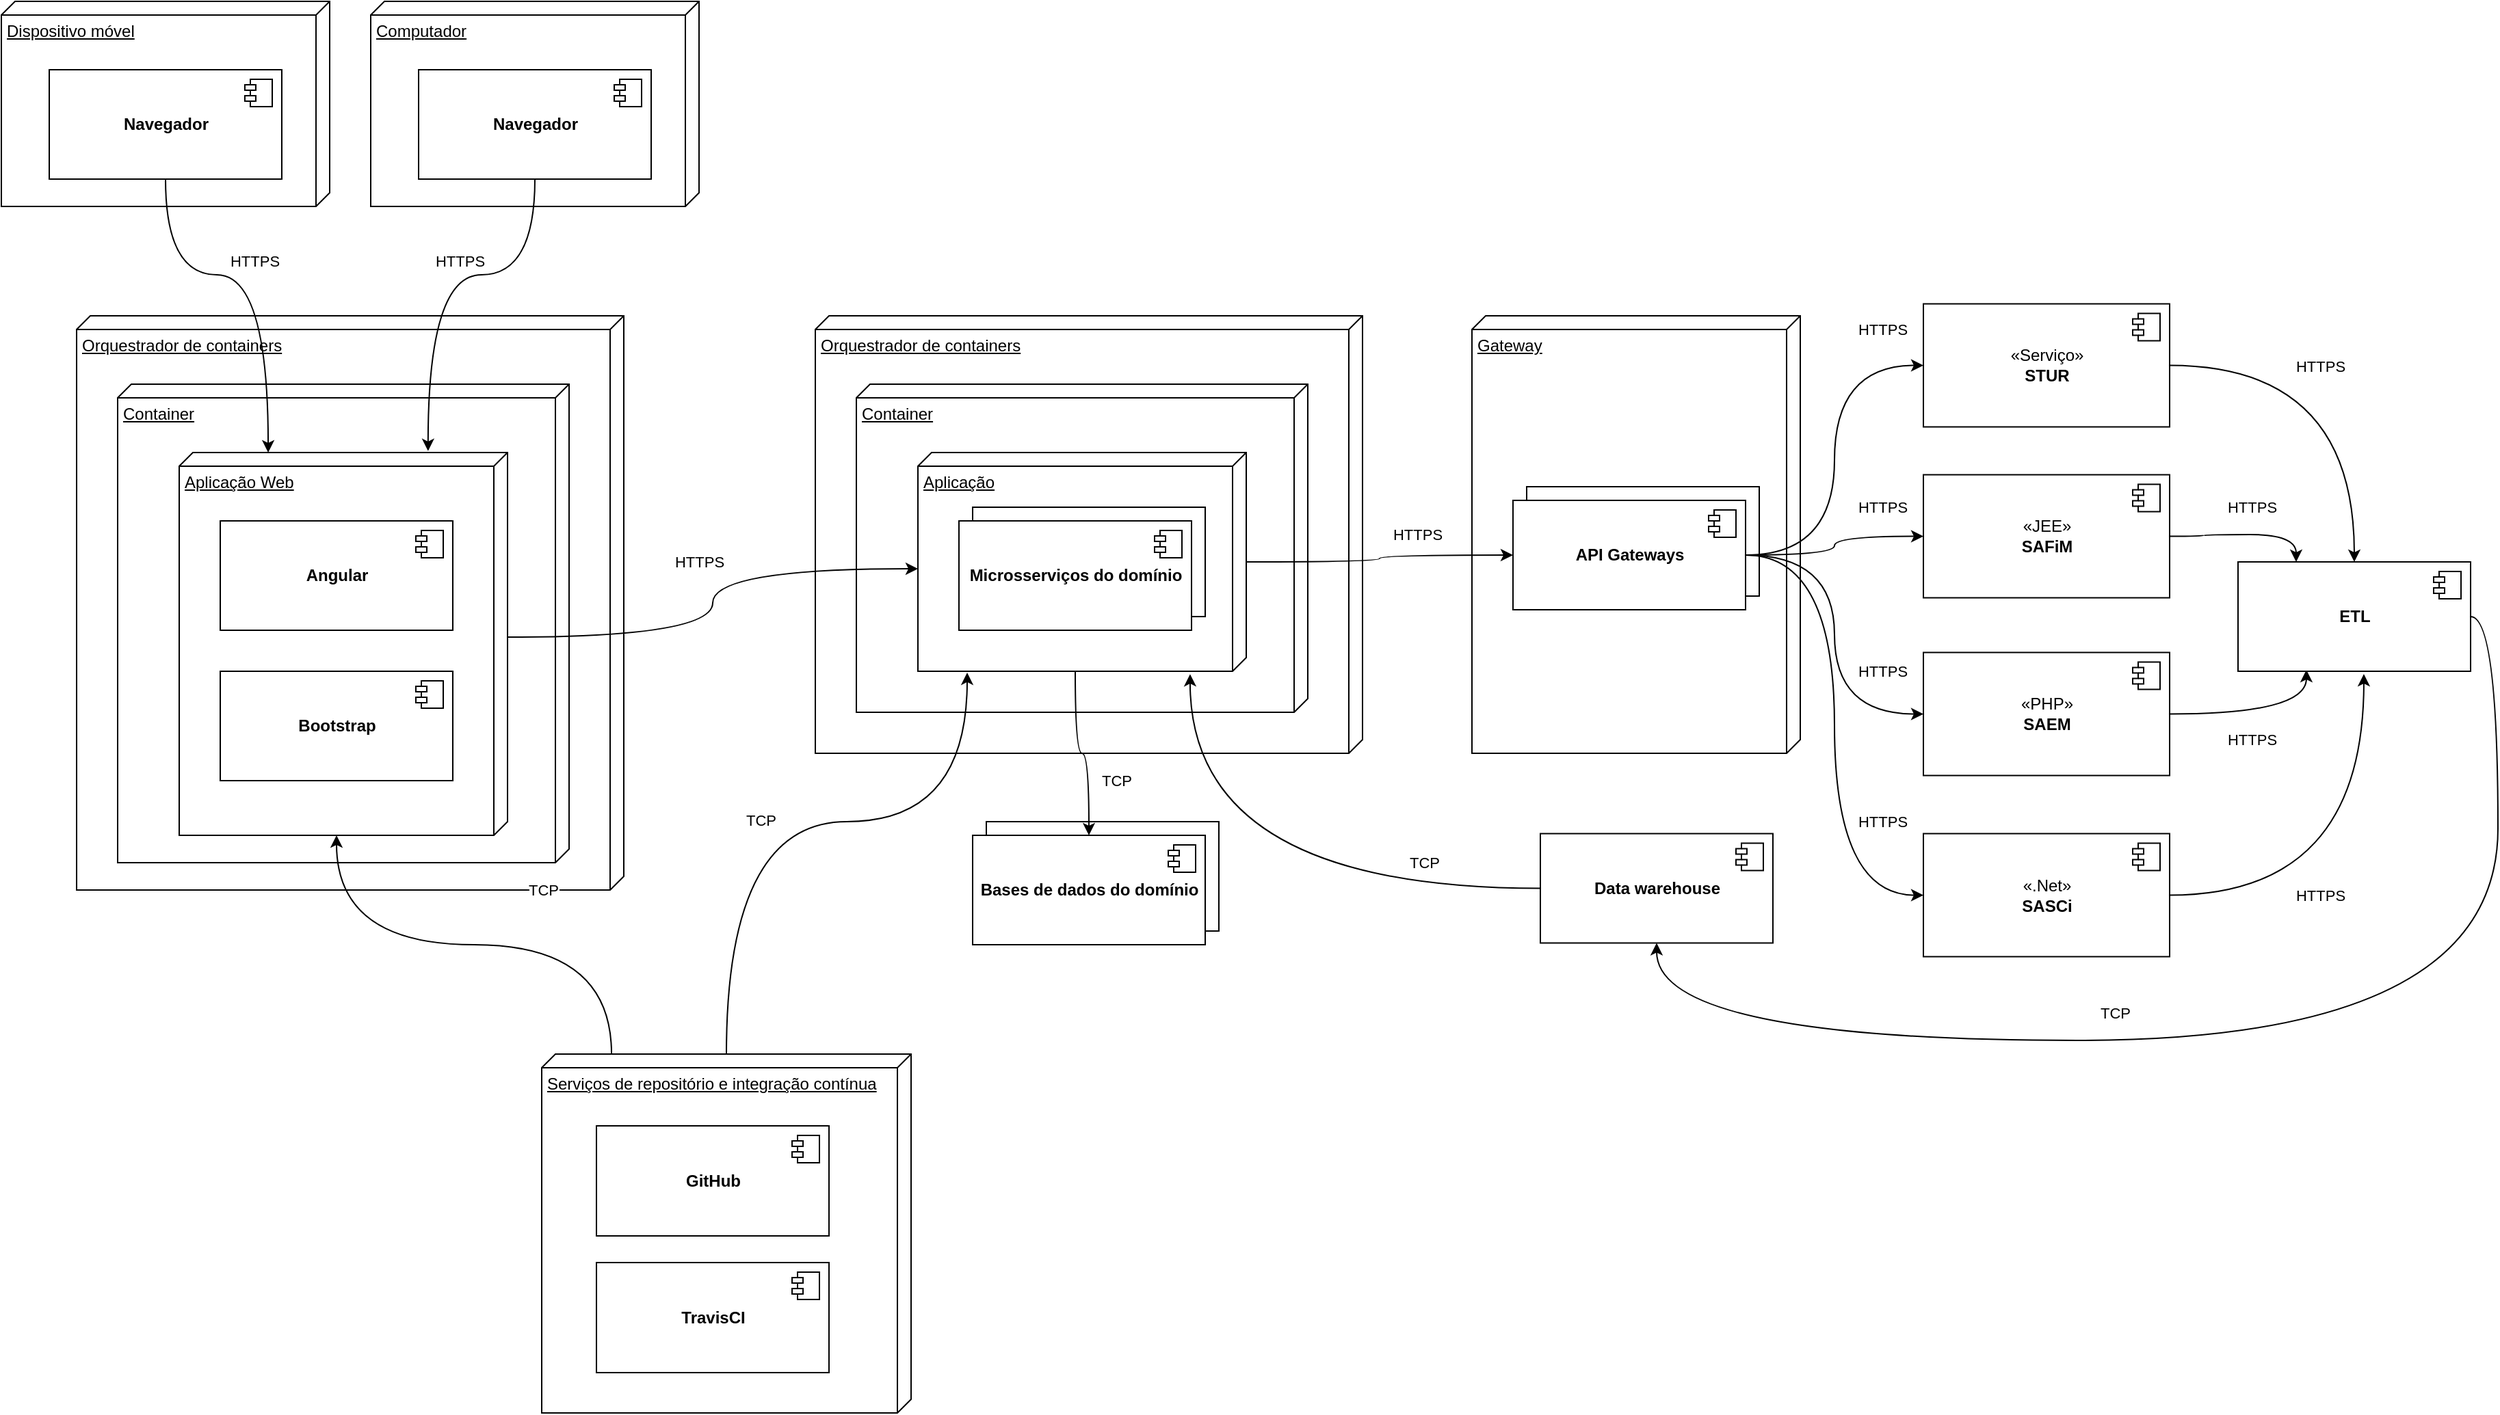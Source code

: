 <mxfile version="13.7.3" type="github">
  <diagram id="mJ1ErPQNQp4oXvshqy3S" name="Page-1">
    <mxGraphModel dx="1422" dy="-1399" grid="1" gridSize="10" guides="1" tooltips="1" connect="1" arrows="1" fold="1" page="1" pageScale="1" pageWidth="850" pageHeight="1100" math="0" shadow="0">
      <root>
        <mxCell id="0" />
        <mxCell id="1" parent="0" />
        <mxCell id="CDEqd4qP3L8wnWl6k5IC-154" value="Serviços de repositório e integração contínua" style="verticalAlign=top;align=left;spacingTop=8;spacingLeft=2;spacingRight=12;shape=cube;size=10;direction=south;fontStyle=4;html=1;" vertex="1" parent="1">
          <mxGeometry x="405" y="2980" width="270" height="262.5" as="geometry" />
        </mxCell>
        <mxCell id="CDEqd4qP3L8wnWl6k5IC-107" value="Orquestrador de containers" style="verticalAlign=top;align=left;spacingTop=8;spacingLeft=2;spacingRight=12;shape=cube;size=10;direction=south;fontStyle=4;html=1;" vertex="1" parent="1">
          <mxGeometry x="65" y="2440" width="400" height="420" as="geometry" />
        </mxCell>
        <mxCell id="CDEqd4qP3L8wnWl6k5IC-121" value="Container" style="verticalAlign=top;align=left;spacingTop=8;spacingLeft=2;spacingRight=12;shape=cube;size=10;direction=south;fontStyle=4;html=1;" vertex="1" parent="1">
          <mxGeometry x="95" y="2490" width="330" height="350" as="geometry" />
        </mxCell>
        <mxCell id="CDEqd4qP3L8wnWl6k5IC-103" value="Dispositivo móvel" style="verticalAlign=top;align=left;spacingTop=8;spacingLeft=2;spacingRight=12;shape=cube;size=10;direction=south;fontStyle=4;html=1;" vertex="1" parent="1">
          <mxGeometry x="10" y="2210" width="240" height="150" as="geometry" />
        </mxCell>
        <mxCell id="CDEqd4qP3L8wnWl6k5IC-157" style="edgeStyle=orthogonalEdgeStyle;rounded=0;orthogonalLoop=1;jettySize=auto;html=1;entryX=0;entryY=0.729;entryDx=0;entryDy=0;entryPerimeter=0;curved=1;" edge="1" parent="1" source="CDEqd4qP3L8wnWl6k5IC-101" target="CDEqd4qP3L8wnWl6k5IC-115">
          <mxGeometry relative="1" as="geometry">
            <Array as="points">
              <mxPoint x="130" y="2410" />
              <mxPoint x="205" y="2410" />
            </Array>
          </mxGeometry>
        </mxCell>
        <mxCell id="CDEqd4qP3L8wnWl6k5IC-159" value="HTTPS" style="edgeLabel;html=1;align=center;verticalAlign=middle;resizable=0;points=[];" vertex="1" connectable="0" parent="CDEqd4qP3L8wnWl6k5IC-157">
          <mxGeometry x="-0.105" y="-8" relative="1" as="geometry">
            <mxPoint x="12" y="-18" as="offset" />
          </mxGeometry>
        </mxCell>
        <mxCell id="CDEqd4qP3L8wnWl6k5IC-101" value="&lt;b&gt;Navegador&lt;/b&gt;" style="html=1;dropTarget=0;" vertex="1" parent="1">
          <mxGeometry x="45" y="2260" width="170" height="80" as="geometry" />
        </mxCell>
        <mxCell id="CDEqd4qP3L8wnWl6k5IC-102" value="" style="shape=component;jettyWidth=8;jettyHeight=4;" vertex="1" parent="CDEqd4qP3L8wnWl6k5IC-101">
          <mxGeometry x="1" width="20" height="20" relative="1" as="geometry">
            <mxPoint x="-27" y="7" as="offset" />
          </mxGeometry>
        </mxCell>
        <mxCell id="CDEqd4qP3L8wnWl6k5IC-104" value="Computador" style="verticalAlign=top;align=left;spacingTop=8;spacingLeft=2;spacingRight=12;shape=cube;size=10;direction=south;fontStyle=4;html=1;" vertex="1" parent="1">
          <mxGeometry x="280" y="2210" width="240" height="150" as="geometry" />
        </mxCell>
        <mxCell id="CDEqd4qP3L8wnWl6k5IC-158" style="edgeStyle=orthogonalEdgeStyle;curved=1;rounded=0;orthogonalLoop=1;jettySize=auto;html=1;entryX=-0.004;entryY=0.242;entryDx=0;entryDy=0;entryPerimeter=0;" edge="1" parent="1" source="CDEqd4qP3L8wnWl6k5IC-105" target="CDEqd4qP3L8wnWl6k5IC-115">
          <mxGeometry relative="1" as="geometry">
            <Array as="points">
              <mxPoint x="400" y="2410" />
              <mxPoint x="322" y="2410" />
            </Array>
          </mxGeometry>
        </mxCell>
        <mxCell id="CDEqd4qP3L8wnWl6k5IC-105" value="&lt;b&gt;Navegador&lt;/b&gt;" style="html=1;dropTarget=0;" vertex="1" parent="1">
          <mxGeometry x="315" y="2260" width="170" height="80" as="geometry" />
        </mxCell>
        <mxCell id="CDEqd4qP3L8wnWl6k5IC-106" value="" style="shape=component;jettyWidth=8;jettyHeight=4;" vertex="1" parent="CDEqd4qP3L8wnWl6k5IC-105">
          <mxGeometry x="1" width="20" height="20" relative="1" as="geometry">
            <mxPoint x="-27" y="7" as="offset" />
          </mxGeometry>
        </mxCell>
        <mxCell id="CDEqd4qP3L8wnWl6k5IC-115" value="Aplicação Web" style="verticalAlign=top;align=left;spacingTop=8;spacingLeft=2;spacingRight=12;shape=cube;size=10;direction=south;fontStyle=4;html=1;" vertex="1" parent="1">
          <mxGeometry x="140" y="2540" width="240" height="280" as="geometry" />
        </mxCell>
        <mxCell id="CDEqd4qP3L8wnWl6k5IC-116" value="&lt;b&gt;Angular&lt;/b&gt;" style="html=1;dropTarget=0;" vertex="1" parent="1">
          <mxGeometry x="170" y="2590" width="170" height="80" as="geometry" />
        </mxCell>
        <mxCell id="CDEqd4qP3L8wnWl6k5IC-117" value="" style="shape=component;jettyWidth=8;jettyHeight=4;" vertex="1" parent="CDEqd4qP3L8wnWl6k5IC-116">
          <mxGeometry x="1" width="20" height="20" relative="1" as="geometry">
            <mxPoint x="-27" y="7" as="offset" />
          </mxGeometry>
        </mxCell>
        <mxCell id="CDEqd4qP3L8wnWl6k5IC-119" value="&lt;b&gt;Bootstrap&lt;/b&gt;" style="html=1;dropTarget=0;" vertex="1" parent="1">
          <mxGeometry x="170" y="2700" width="170" height="80" as="geometry" />
        </mxCell>
        <mxCell id="CDEqd4qP3L8wnWl6k5IC-120" value="" style="shape=component;jettyWidth=8;jettyHeight=4;" vertex="1" parent="CDEqd4qP3L8wnWl6k5IC-119">
          <mxGeometry x="1" width="20" height="20" relative="1" as="geometry">
            <mxPoint x="-27" y="7" as="offset" />
          </mxGeometry>
        </mxCell>
        <mxCell id="CDEqd4qP3L8wnWl6k5IC-123" value="Orquestrador de containers" style="verticalAlign=top;align=left;spacingTop=8;spacingLeft=2;spacingRight=12;shape=cube;size=10;direction=south;fontStyle=4;html=1;" vertex="1" parent="1">
          <mxGeometry x="605" y="2440" width="400" height="320" as="geometry" />
        </mxCell>
        <mxCell id="CDEqd4qP3L8wnWl6k5IC-124" value="Container" style="verticalAlign=top;align=left;spacingTop=8;spacingLeft=2;spacingRight=12;shape=cube;size=10;direction=south;fontStyle=4;html=1;" vertex="1" parent="1">
          <mxGeometry x="635" y="2490" width="330" height="240" as="geometry" />
        </mxCell>
        <mxCell id="CDEqd4qP3L8wnWl6k5IC-125" value="Aplicação" style="verticalAlign=top;align=left;spacingTop=8;spacingLeft=2;spacingRight=12;shape=cube;size=10;direction=south;fontStyle=4;html=1;" vertex="1" parent="1">
          <mxGeometry x="680" y="2540" width="240" height="160" as="geometry" />
        </mxCell>
        <mxCell id="CDEqd4qP3L8wnWl6k5IC-130" value="Gateway" style="verticalAlign=top;align=left;spacingTop=8;spacingLeft=2;spacingRight=12;shape=cube;size=10;direction=south;fontStyle=4;html=1;" vertex="1" parent="1">
          <mxGeometry x="1085" y="2440" width="240" height="320" as="geometry" />
        </mxCell>
        <mxCell id="CDEqd4qP3L8wnWl6k5IC-133" value="" style="html=1;dropTarget=0;" vertex="1" parent="1">
          <mxGeometry x="720" y="2580" width="170" height="80" as="geometry" />
        </mxCell>
        <mxCell id="CDEqd4qP3L8wnWl6k5IC-126" value="&lt;b&gt;Microsserviços do domínio&lt;/b&gt;" style="html=1;dropTarget=0;" vertex="1" parent="1">
          <mxGeometry x="710" y="2590" width="170" height="80" as="geometry" />
        </mxCell>
        <mxCell id="CDEqd4qP3L8wnWl6k5IC-127" value="" style="shape=component;jettyWidth=8;jettyHeight=4;" vertex="1" parent="CDEqd4qP3L8wnWl6k5IC-126">
          <mxGeometry x="1" width="20" height="20" relative="1" as="geometry">
            <mxPoint x="-27" y="7" as="offset" />
          </mxGeometry>
        </mxCell>
        <mxCell id="CDEqd4qP3L8wnWl6k5IC-135" value="" style="html=1;dropTarget=0;" vertex="1" parent="1">
          <mxGeometry x="730" y="2810" width="170" height="80" as="geometry" />
        </mxCell>
        <mxCell id="CDEqd4qP3L8wnWl6k5IC-128" value="&lt;b&gt;Bases de dados do domínio&lt;/b&gt;" style="html=1;dropTarget=0;" vertex="1" parent="1">
          <mxGeometry x="720" y="2820" width="170" height="80" as="geometry" />
        </mxCell>
        <mxCell id="CDEqd4qP3L8wnWl6k5IC-129" value="" style="shape=component;jettyWidth=8;jettyHeight=4;" vertex="1" parent="CDEqd4qP3L8wnWl6k5IC-128">
          <mxGeometry x="1" width="20" height="20" relative="1" as="geometry">
            <mxPoint x="-27" y="7" as="offset" />
          </mxGeometry>
        </mxCell>
        <mxCell id="CDEqd4qP3L8wnWl6k5IC-137" value="" style="html=1;dropTarget=0;" vertex="1" parent="1">
          <mxGeometry x="1125" y="2565" width="170" height="80" as="geometry" />
        </mxCell>
        <mxCell id="CDEqd4qP3L8wnWl6k5IC-165" style="edgeStyle=orthogonalEdgeStyle;curved=1;rounded=0;orthogonalLoop=1;jettySize=auto;html=1;entryX=0;entryY=0.5;entryDx=0;entryDy=0;" edge="1" parent="1" source="CDEqd4qP3L8wnWl6k5IC-131" target="CDEqd4qP3L8wnWl6k5IC-145">
          <mxGeometry relative="1" as="geometry" />
        </mxCell>
        <mxCell id="CDEqd4qP3L8wnWl6k5IC-166" style="edgeStyle=orthogonalEdgeStyle;curved=1;rounded=0;orthogonalLoop=1;jettySize=auto;html=1;" edge="1" parent="1" source="CDEqd4qP3L8wnWl6k5IC-131" target="CDEqd4qP3L8wnWl6k5IC-139">
          <mxGeometry relative="1" as="geometry" />
        </mxCell>
        <mxCell id="CDEqd4qP3L8wnWl6k5IC-167" style="edgeStyle=orthogonalEdgeStyle;curved=1;rounded=0;orthogonalLoop=1;jettySize=auto;html=1;entryX=0;entryY=0.5;entryDx=0;entryDy=0;" edge="1" parent="1" source="CDEqd4qP3L8wnWl6k5IC-131" target="CDEqd4qP3L8wnWl6k5IC-141">
          <mxGeometry relative="1" as="geometry" />
        </mxCell>
        <mxCell id="CDEqd4qP3L8wnWl6k5IC-168" style="edgeStyle=orthogonalEdgeStyle;curved=1;rounded=0;orthogonalLoop=1;jettySize=auto;html=1;entryX=0;entryY=0.5;entryDx=0;entryDy=0;" edge="1" parent="1" source="CDEqd4qP3L8wnWl6k5IC-131" target="CDEqd4qP3L8wnWl6k5IC-143">
          <mxGeometry relative="1" as="geometry" />
        </mxCell>
        <mxCell id="CDEqd4qP3L8wnWl6k5IC-169" value="HTTPS" style="edgeLabel;html=1;align=center;verticalAlign=middle;resizable=0;points=[];" vertex="1" connectable="0" parent="CDEqd4qP3L8wnWl6k5IC-168">
          <mxGeometry x="0.383" y="11" relative="1" as="geometry">
            <mxPoint x="24" y="-2" as="offset" />
          </mxGeometry>
        </mxCell>
        <mxCell id="CDEqd4qP3L8wnWl6k5IC-131" value="&lt;b&gt;API Gateways&lt;/b&gt;" style="html=1;dropTarget=0;" vertex="1" parent="1">
          <mxGeometry x="1115" y="2575" width="170" height="80" as="geometry" />
        </mxCell>
        <mxCell id="CDEqd4qP3L8wnWl6k5IC-132" value="" style="shape=component;jettyWidth=8;jettyHeight=4;" vertex="1" parent="CDEqd4qP3L8wnWl6k5IC-131">
          <mxGeometry x="1" width="20" height="20" relative="1" as="geometry">
            <mxPoint x="-27" y="7" as="offset" />
          </mxGeometry>
        </mxCell>
        <mxCell id="CDEqd4qP3L8wnWl6k5IC-182" style="edgeStyle=orthogonalEdgeStyle;curved=1;rounded=0;orthogonalLoop=1;jettySize=auto;html=1;entryX=0.25;entryY=0;entryDx=0;entryDy=0;" edge="1" parent="1" source="CDEqd4qP3L8wnWl6k5IC-139" target="CDEqd4qP3L8wnWl6k5IC-177">
          <mxGeometry relative="1" as="geometry" />
        </mxCell>
        <mxCell id="CDEqd4qP3L8wnWl6k5IC-139" value="«JEE»&lt;br&gt;&lt;b&gt;SAFiM&lt;/b&gt;" style="html=1;dropTarget=0;" vertex="1" parent="1">
          <mxGeometry x="1415" y="2556.25" width="180" height="90" as="geometry" />
        </mxCell>
        <mxCell id="CDEqd4qP3L8wnWl6k5IC-140" value="" style="shape=component;jettyWidth=8;jettyHeight=4;" vertex="1" parent="CDEqd4qP3L8wnWl6k5IC-139">
          <mxGeometry x="1" width="20" height="20" relative="1" as="geometry">
            <mxPoint x="-27" y="7" as="offset" />
          </mxGeometry>
        </mxCell>
        <mxCell id="CDEqd4qP3L8wnWl6k5IC-181" style="edgeStyle=orthogonalEdgeStyle;curved=1;rounded=0;orthogonalLoop=1;jettySize=auto;html=1;entryX=0.294;entryY=0.988;entryDx=0;entryDy=0;entryPerimeter=0;" edge="1" parent="1" source="CDEqd4qP3L8wnWl6k5IC-141" target="CDEqd4qP3L8wnWl6k5IC-177">
          <mxGeometry relative="1" as="geometry" />
        </mxCell>
        <mxCell id="CDEqd4qP3L8wnWl6k5IC-141" value="«PHP»&lt;br&gt;&lt;b&gt;SAEM&lt;/b&gt;" style="html=1;dropTarget=0;" vertex="1" parent="1">
          <mxGeometry x="1415" y="2686.25" width="180" height="90" as="geometry" />
        </mxCell>
        <mxCell id="CDEqd4qP3L8wnWl6k5IC-142" value="" style="shape=component;jettyWidth=8;jettyHeight=4;" vertex="1" parent="CDEqd4qP3L8wnWl6k5IC-141">
          <mxGeometry x="1" width="20" height="20" relative="1" as="geometry">
            <mxPoint x="-27" y="7" as="offset" />
          </mxGeometry>
        </mxCell>
        <mxCell id="CDEqd4qP3L8wnWl6k5IC-180" style="edgeStyle=orthogonalEdgeStyle;curved=1;rounded=0;orthogonalLoop=1;jettySize=auto;html=1;entryX=0.541;entryY=1.025;entryDx=0;entryDy=0;entryPerimeter=0;" edge="1" parent="1" source="CDEqd4qP3L8wnWl6k5IC-143" target="CDEqd4qP3L8wnWl6k5IC-177">
          <mxGeometry relative="1" as="geometry" />
        </mxCell>
        <mxCell id="CDEqd4qP3L8wnWl6k5IC-143" value="«.Net»&lt;br&gt;&lt;b&gt;SASCi&lt;/b&gt;" style="html=1;dropTarget=0;" vertex="1" parent="1">
          <mxGeometry x="1415" y="2818.75" width="180" height="90" as="geometry" />
        </mxCell>
        <mxCell id="CDEqd4qP3L8wnWl6k5IC-144" value="" style="shape=component;jettyWidth=8;jettyHeight=4;" vertex="1" parent="CDEqd4qP3L8wnWl6k5IC-143">
          <mxGeometry x="1" width="20" height="20" relative="1" as="geometry">
            <mxPoint x="-27" y="7" as="offset" />
          </mxGeometry>
        </mxCell>
        <mxCell id="CDEqd4qP3L8wnWl6k5IC-179" style="edgeStyle=orthogonalEdgeStyle;curved=1;rounded=0;orthogonalLoop=1;jettySize=auto;html=1;" edge="1" parent="1" source="CDEqd4qP3L8wnWl6k5IC-145" target="CDEqd4qP3L8wnWl6k5IC-177">
          <mxGeometry relative="1" as="geometry" />
        </mxCell>
        <mxCell id="CDEqd4qP3L8wnWl6k5IC-183" value="HTTPS" style="edgeLabel;html=1;align=center;verticalAlign=middle;resizable=0;points=[];" vertex="1" connectable="0" parent="CDEqd4qP3L8wnWl6k5IC-179">
          <mxGeometry x="-0.397" y="-26" relative="1" as="geometry">
            <mxPoint x="26" y="-26.05" as="offset" />
          </mxGeometry>
        </mxCell>
        <mxCell id="CDEqd4qP3L8wnWl6k5IC-145" value="«Serviço»&lt;br&gt;&lt;b&gt;STUR&lt;/b&gt;" style="html=1;dropTarget=0;" vertex="1" parent="1">
          <mxGeometry x="1415" y="2431.25" width="180" height="90" as="geometry" />
        </mxCell>
        <mxCell id="CDEqd4qP3L8wnWl6k5IC-146" value="" style="shape=component;jettyWidth=8;jettyHeight=4;" vertex="1" parent="CDEqd4qP3L8wnWl6k5IC-145">
          <mxGeometry x="1" width="20" height="20" relative="1" as="geometry">
            <mxPoint x="-27" y="7" as="offset" />
          </mxGeometry>
        </mxCell>
        <mxCell id="CDEqd4qP3L8wnWl6k5IC-199" style="edgeStyle=orthogonalEdgeStyle;curved=1;rounded=0;orthogonalLoop=1;jettySize=auto;html=1;entryX=1.013;entryY=0.171;entryDx=0;entryDy=0;entryPerimeter=0;" edge="1" parent="1" source="CDEqd4qP3L8wnWl6k5IC-147" target="CDEqd4qP3L8wnWl6k5IC-125">
          <mxGeometry relative="1" as="geometry" />
        </mxCell>
        <mxCell id="CDEqd4qP3L8wnWl6k5IC-200" value="TCP" style="edgeLabel;html=1;align=center;verticalAlign=middle;resizable=0;points=[];" vertex="1" connectable="0" parent="CDEqd4qP3L8wnWl6k5IC-199">
          <mxGeometry x="-0.603" y="-7" relative="1" as="geometry">
            <mxPoint x="-3" y="-11.8" as="offset" />
          </mxGeometry>
        </mxCell>
        <mxCell id="CDEqd4qP3L8wnWl6k5IC-147" value="&lt;b&gt;Data warehouse&lt;/b&gt;" style="html=1;dropTarget=0;" vertex="1" parent="1">
          <mxGeometry x="1135" y="2818.75" width="170" height="80" as="geometry" />
        </mxCell>
        <mxCell id="CDEqd4qP3L8wnWl6k5IC-148" value="" style="shape=component;jettyWidth=8;jettyHeight=4;" vertex="1" parent="CDEqd4qP3L8wnWl6k5IC-147">
          <mxGeometry x="1" width="20" height="20" relative="1" as="geometry">
            <mxPoint x="-27" y="7" as="offset" />
          </mxGeometry>
        </mxCell>
        <mxCell id="CDEqd4qP3L8wnWl6k5IC-150" value="&lt;b&gt;GitHub&lt;/b&gt;" style="html=1;dropTarget=0;" vertex="1" parent="1">
          <mxGeometry x="445" y="3032.5" width="170" height="80.5" as="geometry" />
        </mxCell>
        <mxCell id="CDEqd4qP3L8wnWl6k5IC-151" value="" style="shape=component;jettyWidth=8;jettyHeight=4;" vertex="1" parent="CDEqd4qP3L8wnWl6k5IC-150">
          <mxGeometry x="1" width="20" height="20" relative="1" as="geometry">
            <mxPoint x="-27" y="7" as="offset" />
          </mxGeometry>
        </mxCell>
        <mxCell id="CDEqd4qP3L8wnWl6k5IC-155" value="&lt;b&gt;TravisCI&lt;/b&gt;" style="html=1;dropTarget=0;" vertex="1" parent="1">
          <mxGeometry x="445" y="3132.5" width="170" height="80.5" as="geometry" />
        </mxCell>
        <mxCell id="CDEqd4qP3L8wnWl6k5IC-156" value="" style="shape=component;jettyWidth=8;jettyHeight=4;" vertex="1" parent="CDEqd4qP3L8wnWl6k5IC-155">
          <mxGeometry x="1" width="20" height="20" relative="1" as="geometry">
            <mxPoint x="-27" y="7" as="offset" />
          </mxGeometry>
        </mxCell>
        <mxCell id="CDEqd4qP3L8wnWl6k5IC-160" value="HTTPS" style="edgeLabel;html=1;align=center;verticalAlign=middle;resizable=0;points=[];" vertex="1" connectable="0" parent="1">
          <mxGeometry x="345" y="2400" as="geometry" />
        </mxCell>
        <mxCell id="CDEqd4qP3L8wnWl6k5IC-161" style="edgeStyle=orthogonalEdgeStyle;curved=1;rounded=0;orthogonalLoop=1;jettySize=auto;html=1;exitX=0;exitY=0;exitDx=135;exitDy=0;exitPerimeter=0;entryX=0;entryY=0;entryDx=85;entryDy=240;entryPerimeter=0;" edge="1" parent="1" source="CDEqd4qP3L8wnWl6k5IC-115" target="CDEqd4qP3L8wnWl6k5IC-125">
          <mxGeometry relative="1" as="geometry" />
        </mxCell>
        <mxCell id="CDEqd4qP3L8wnWl6k5IC-162" value="HTTPS" style="edgeLabel;html=1;align=center;verticalAlign=middle;resizable=0;points=[];" vertex="1" connectable="0" parent="CDEqd4qP3L8wnWl6k5IC-161">
          <mxGeometry x="0.388" y="-6" relative="1" as="geometry">
            <mxPoint x="-53" y="-11" as="offset" />
          </mxGeometry>
        </mxCell>
        <mxCell id="CDEqd4qP3L8wnWl6k5IC-163" style="edgeStyle=orthogonalEdgeStyle;curved=1;rounded=0;orthogonalLoop=1;jettySize=auto;html=1;" edge="1" parent="1" source="CDEqd4qP3L8wnWl6k5IC-125" target="CDEqd4qP3L8wnWl6k5IC-131">
          <mxGeometry relative="1" as="geometry" />
        </mxCell>
        <mxCell id="CDEqd4qP3L8wnWl6k5IC-164" value="HTTPS" style="edgeLabel;html=1;align=center;verticalAlign=middle;resizable=0;points=[];" vertex="1" connectable="0" parent="CDEqd4qP3L8wnWl6k5IC-163">
          <mxGeometry x="0.34" y="-1" relative="1" as="geometry">
            <mxPoint x="-4" y="-16" as="offset" />
          </mxGeometry>
        </mxCell>
        <mxCell id="CDEqd4qP3L8wnWl6k5IC-170" value="HTTPS" style="edgeLabel;html=1;align=center;verticalAlign=middle;resizable=0;points=[];" vertex="1" connectable="0" parent="1">
          <mxGeometry x="1385" y="2700" as="geometry" />
        </mxCell>
        <mxCell id="CDEqd4qP3L8wnWl6k5IC-171" value="HTTPS" style="edgeLabel;html=1;align=center;verticalAlign=middle;resizable=0;points=[];" vertex="1" connectable="0" parent="1">
          <mxGeometry x="1385" y="2580" as="geometry" />
        </mxCell>
        <mxCell id="CDEqd4qP3L8wnWl6k5IC-172" value="HTTPS" style="edgeLabel;html=1;align=center;verticalAlign=middle;resizable=0;points=[];" vertex="1" connectable="0" parent="1">
          <mxGeometry x="1385" y="2450" as="geometry" />
        </mxCell>
        <mxCell id="CDEqd4qP3L8wnWl6k5IC-187" style="edgeStyle=orthogonalEdgeStyle;curved=1;rounded=0;orthogonalLoop=1;jettySize=auto;html=1;entryX=0.5;entryY=1;entryDx=0;entryDy=0;" edge="1" parent="1" source="CDEqd4qP3L8wnWl6k5IC-177" target="CDEqd4qP3L8wnWl6k5IC-147">
          <mxGeometry relative="1" as="geometry">
            <Array as="points">
              <mxPoint x="1835" y="2660" />
              <mxPoint x="1835" y="2970" />
              <mxPoint x="1220" y="2970" />
            </Array>
          </mxGeometry>
        </mxCell>
        <mxCell id="CDEqd4qP3L8wnWl6k5IC-188" value="TCP" style="edgeLabel;html=1;align=center;verticalAlign=middle;resizable=0;points=[];" vertex="1" connectable="0" parent="CDEqd4qP3L8wnWl6k5IC-187">
          <mxGeometry x="0.177" y="2" relative="1" as="geometry">
            <mxPoint x="-12" y="-22" as="offset" />
          </mxGeometry>
        </mxCell>
        <mxCell id="CDEqd4qP3L8wnWl6k5IC-177" value="&lt;b&gt;ETL&lt;/b&gt;" style="html=1;dropTarget=0;" vertex="1" parent="1">
          <mxGeometry x="1645" y="2620" width="170" height="80" as="geometry" />
        </mxCell>
        <mxCell id="CDEqd4qP3L8wnWl6k5IC-178" value="" style="shape=component;jettyWidth=8;jettyHeight=4;" vertex="1" parent="CDEqd4qP3L8wnWl6k5IC-177">
          <mxGeometry x="1" width="20" height="20" relative="1" as="geometry">
            <mxPoint x="-27" y="7" as="offset" />
          </mxGeometry>
        </mxCell>
        <mxCell id="CDEqd4qP3L8wnWl6k5IC-184" value="HTTPS" style="edgeLabel;html=1;align=center;verticalAlign=middle;resizable=0;points=[];" vertex="1" connectable="0" parent="1">
          <mxGeometry x="1655" y="2580" as="geometry" />
        </mxCell>
        <mxCell id="CDEqd4qP3L8wnWl6k5IC-185" value="HTTPS" style="edgeLabel;html=1;align=center;verticalAlign=middle;resizable=0;points=[];" vertex="1" connectable="0" parent="1">
          <mxGeometry x="1655" y="2750" as="geometry" />
        </mxCell>
        <mxCell id="CDEqd4qP3L8wnWl6k5IC-186" value="HTTPS" style="edgeLabel;html=1;align=center;verticalAlign=middle;resizable=0;points=[];" vertex="1" connectable="0" parent="1">
          <mxGeometry x="1705" y="2863.75" as="geometry" />
        </mxCell>
        <mxCell id="CDEqd4qP3L8wnWl6k5IC-190" style="edgeStyle=orthogonalEdgeStyle;curved=1;rounded=0;orthogonalLoop=1;jettySize=auto;html=1;exitX=0;exitY=0;exitDx=160;exitDy=125;exitPerimeter=0;" edge="1" parent="1" source="CDEqd4qP3L8wnWl6k5IC-125" target="CDEqd4qP3L8wnWl6k5IC-128">
          <mxGeometry relative="1" as="geometry" />
        </mxCell>
        <mxCell id="CDEqd4qP3L8wnWl6k5IC-191" value="TCP" style="edgeLabel;html=1;align=center;verticalAlign=middle;resizable=0;points=[];" vertex="1" connectable="0" parent="CDEqd4qP3L8wnWl6k5IC-190">
          <mxGeometry x="0.369" relative="1" as="geometry">
            <mxPoint x="20" y="1" as="offset" />
          </mxGeometry>
        </mxCell>
        <mxCell id="CDEqd4qP3L8wnWl6k5IC-195" style="edgeStyle=orthogonalEdgeStyle;curved=1;rounded=0;orthogonalLoop=1;jettySize=auto;html=1;entryX=1.006;entryY=0.85;entryDx=0;entryDy=0;entryPerimeter=0;" edge="1" parent="1" source="CDEqd4qP3L8wnWl6k5IC-154" target="CDEqd4qP3L8wnWl6k5IC-125">
          <mxGeometry relative="1" as="geometry">
            <Array as="points">
              <mxPoint x="540" y="2810" />
              <mxPoint x="716" y="2810" />
            </Array>
          </mxGeometry>
        </mxCell>
        <mxCell id="CDEqd4qP3L8wnWl6k5IC-196" value="TCP" style="edgeLabel;html=1;align=center;verticalAlign=middle;resizable=0;points=[];" vertex="1" connectable="0" parent="CDEqd4qP3L8wnWl6k5IC-195">
          <mxGeometry x="0.068" y="1" relative="1" as="geometry">
            <mxPoint x="-48" as="offset" />
          </mxGeometry>
        </mxCell>
        <mxCell id="CDEqd4qP3L8wnWl6k5IC-192" style="edgeStyle=orthogonalEdgeStyle;curved=1;rounded=0;orthogonalLoop=1;jettySize=auto;html=1;entryX=0;entryY=0;entryDx=280;entryDy=125;entryPerimeter=0;exitX=0;exitY=0.811;exitDx=0;exitDy=0;exitPerimeter=0;" edge="1" parent="1" source="CDEqd4qP3L8wnWl6k5IC-154" target="CDEqd4qP3L8wnWl6k5IC-115">
          <mxGeometry relative="1" as="geometry" />
        </mxCell>
        <mxCell id="CDEqd4qP3L8wnWl6k5IC-193" value="TCP" style="edgeLabel;html=1;align=center;verticalAlign=middle;resizable=0;points=[];" vertex="1" connectable="0" parent="CDEqd4qP3L8wnWl6k5IC-192">
          <mxGeometry x="0.555" y="-40" relative="1" as="geometry">
            <mxPoint x="150" as="offset" />
          </mxGeometry>
        </mxCell>
      </root>
    </mxGraphModel>
  </diagram>
</mxfile>
